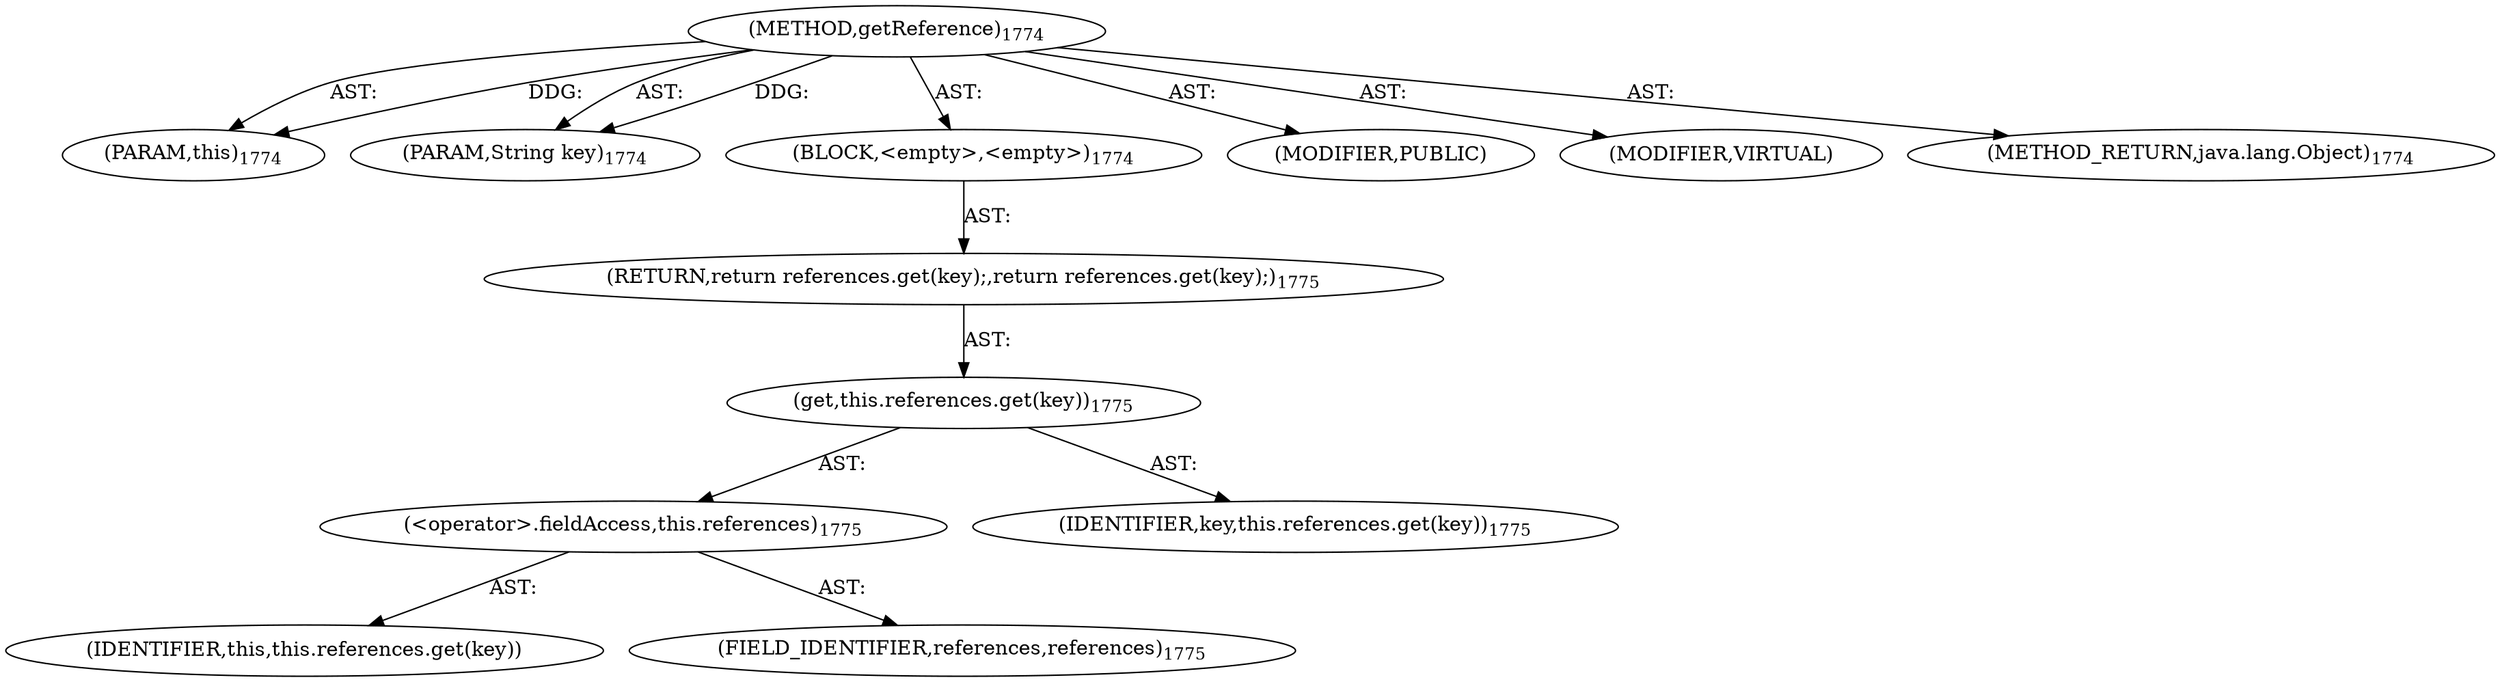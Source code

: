 digraph "getReference" {  
"111669149780" [label = <(METHOD,getReference)<SUB>1774</SUB>> ]
"115964117194" [label = <(PARAM,this)<SUB>1774</SUB>> ]
"115964117195" [label = <(PARAM,String key)<SUB>1774</SUB>> ]
"25769803949" [label = <(BLOCK,&lt;empty&gt;,&lt;empty&gt;)<SUB>1774</SUB>> ]
"146028888102" [label = <(RETURN,return references.get(key);,return references.get(key);)<SUB>1775</SUB>> ]
"30064771734" [label = <(get,this.references.get(key))<SUB>1775</SUB>> ]
"30064771735" [label = <(&lt;operator&gt;.fieldAccess,this.references)<SUB>1775</SUB>> ]
"68719477414" [label = <(IDENTIFIER,this,this.references.get(key))> ]
"55834574967" [label = <(FIELD_IDENTIFIER,references,references)<SUB>1775</SUB>> ]
"68719477415" [label = <(IDENTIFIER,key,this.references.get(key))<SUB>1775</SUB>> ]
"133143986392" [label = <(MODIFIER,PUBLIC)> ]
"133143986393" [label = <(MODIFIER,VIRTUAL)> ]
"128849018964" [label = <(METHOD_RETURN,java.lang.Object)<SUB>1774</SUB>> ]
  "111669149780" -> "115964117194"  [ label = "AST: "] 
  "111669149780" -> "115964117195"  [ label = "AST: "] 
  "111669149780" -> "25769803949"  [ label = "AST: "] 
  "111669149780" -> "133143986392"  [ label = "AST: "] 
  "111669149780" -> "133143986393"  [ label = "AST: "] 
  "111669149780" -> "128849018964"  [ label = "AST: "] 
  "25769803949" -> "146028888102"  [ label = "AST: "] 
  "146028888102" -> "30064771734"  [ label = "AST: "] 
  "30064771734" -> "30064771735"  [ label = "AST: "] 
  "30064771734" -> "68719477415"  [ label = "AST: "] 
  "30064771735" -> "68719477414"  [ label = "AST: "] 
  "30064771735" -> "55834574967"  [ label = "AST: "] 
  "111669149780" -> "115964117194"  [ label = "DDG: "] 
  "111669149780" -> "115964117195"  [ label = "DDG: "] 
}
